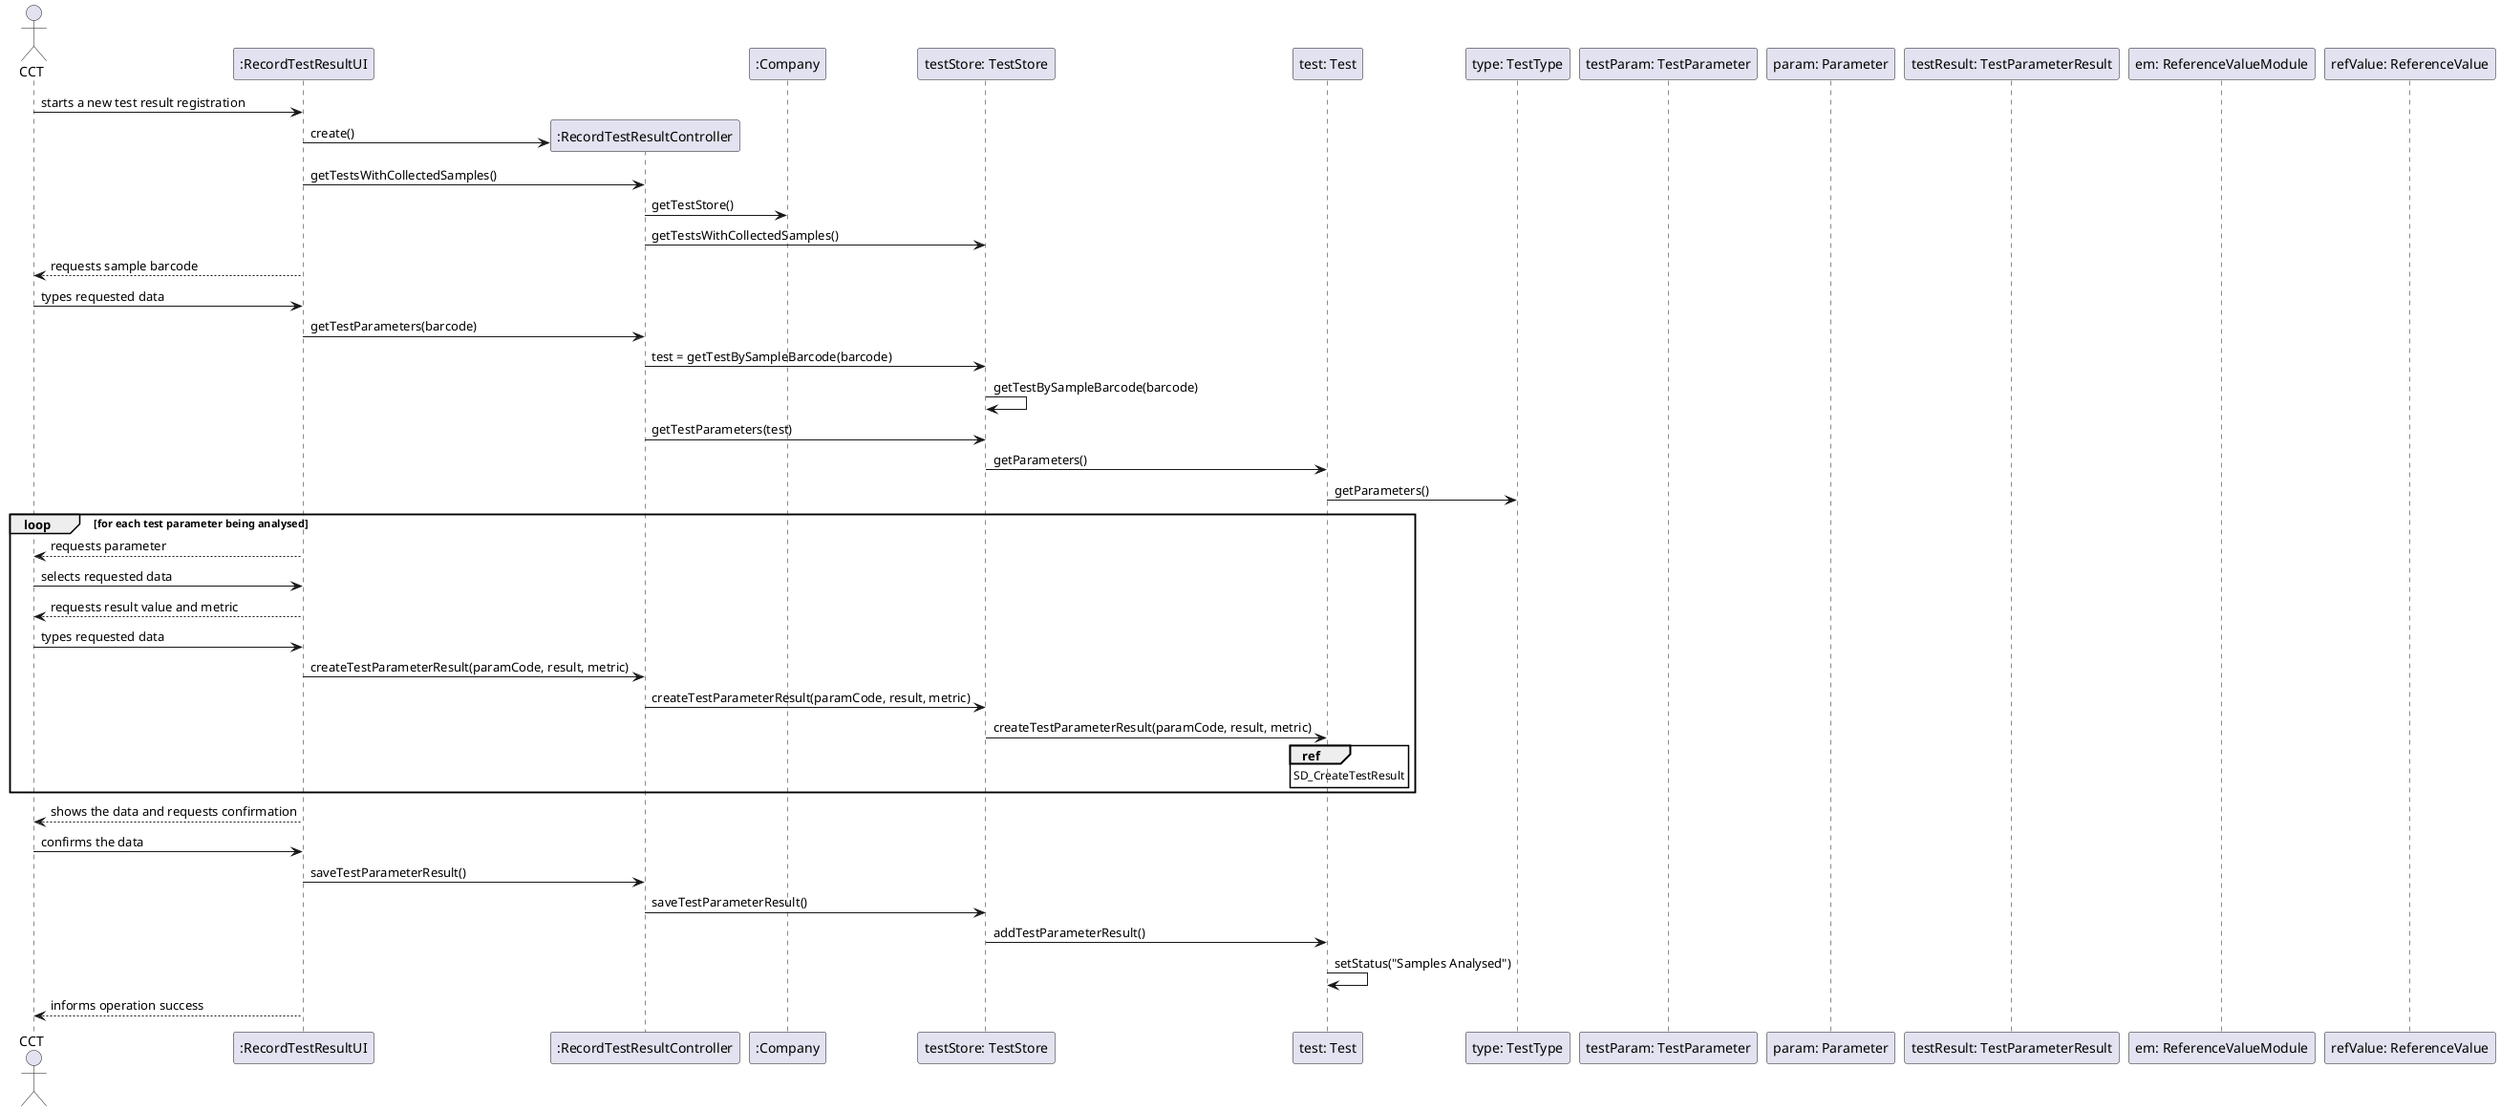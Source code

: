 @startuml
actor CCT as cct
participant ":RecordTestResultUI" as ui
participant ":RecordTestResultController" as controller
participant ":Company" as company
participant "testStore: TestStore" as ts
participant "test: Test" as test
participant "type: TestType" as type
participant "testParam: TestParameter" as testParam
participant "param: Parameter" as param
participant "testResult: TestParameterResult" as testResult
participant "em: ReferenceValueModule" as em
participant "refValue: ReferenceValue" as refValue


cct -> ui : starts a new test result registration
create controller
ui -> controller : create()
ui -> controller : getTestsWithCollectedSamples()
controller -> company : getTestStore()
controller -> ts : getTestsWithCollectedSamples()
ui --> cct : requests sample barcode
cct -> ui : types requested data
ui -> controller : getTestParameters(barcode)
controller -> ts : test = getTestBySampleBarcode(barcode)
ts -> ts : getTestBySampleBarcode(barcode)
controller -> ts : getTestParameters(test)
ts -> test : getParameters()
test -> type : getParameters()
loop for each test parameter being analysed
ui --> cct : requests parameter
cct -> ui : selects requested data
ui --> cct : requests result value and metric
cct -> ui : types requested data
ui -> controller : createTestParameterResult(paramCode, result, metric)
controller -> ts : createTestParameterResult(paramCode, result, metric)
ts -> test : createTestParameterResult(paramCode, result, metric)
ref over test : SD_CreateTestResult
end loop
ui --> cct : shows the data and requests confirmation
cct -> ui : confirms the data
ui -> controller : saveTestParameterResult()
controller -> ts : saveTestParameterResult()
ts -> test : addTestParameterResult()
test -> test : setStatus("Samples Analysed")
ui --> cct : informs operation success


@enduml